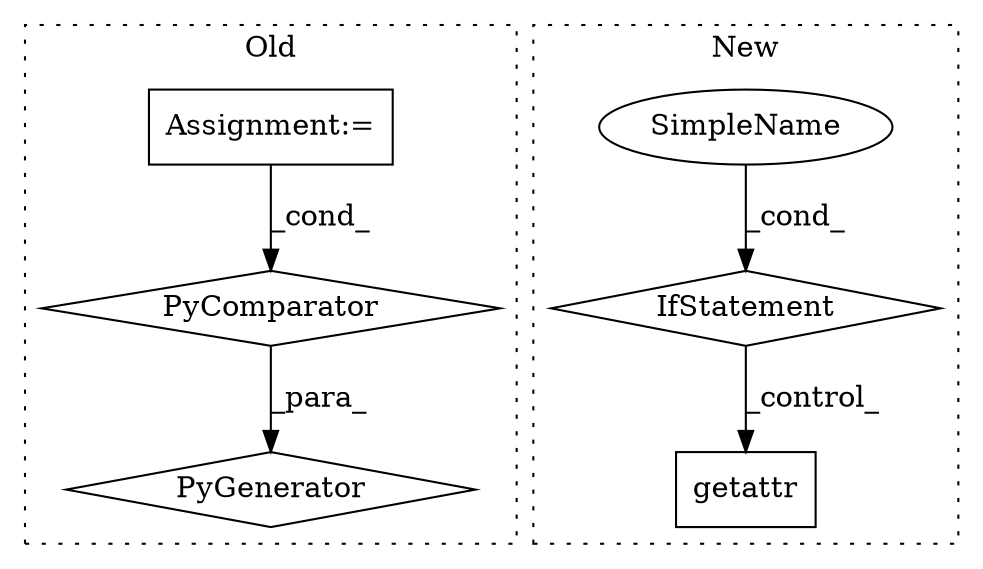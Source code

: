 digraph G {
subgraph cluster0 {
1 [label="PyGenerator" a="107" s="1220" l="100" shape="diamond"];
3 [label="Assignment:=" a="7" s="1293" l="21" shape="box"];
4 [label="PyComparator" a="113" s="1293" l="21" shape="diamond"];
label = "Old";
style="dotted";
}
subgraph cluster1 {
2 [label="getattr" a="32" s="1705,1736" l="8,1" shape="box"];
5 [label="IfStatement" a="25" s="1666,1687" l="10,2" shape="diamond"];
6 [label="SimpleName" a="42" s="" l="" shape="ellipse"];
label = "New";
style="dotted";
}
3 -> 4 [label="_cond_"];
4 -> 1 [label="_para_"];
5 -> 2 [label="_control_"];
6 -> 5 [label="_cond_"];
}